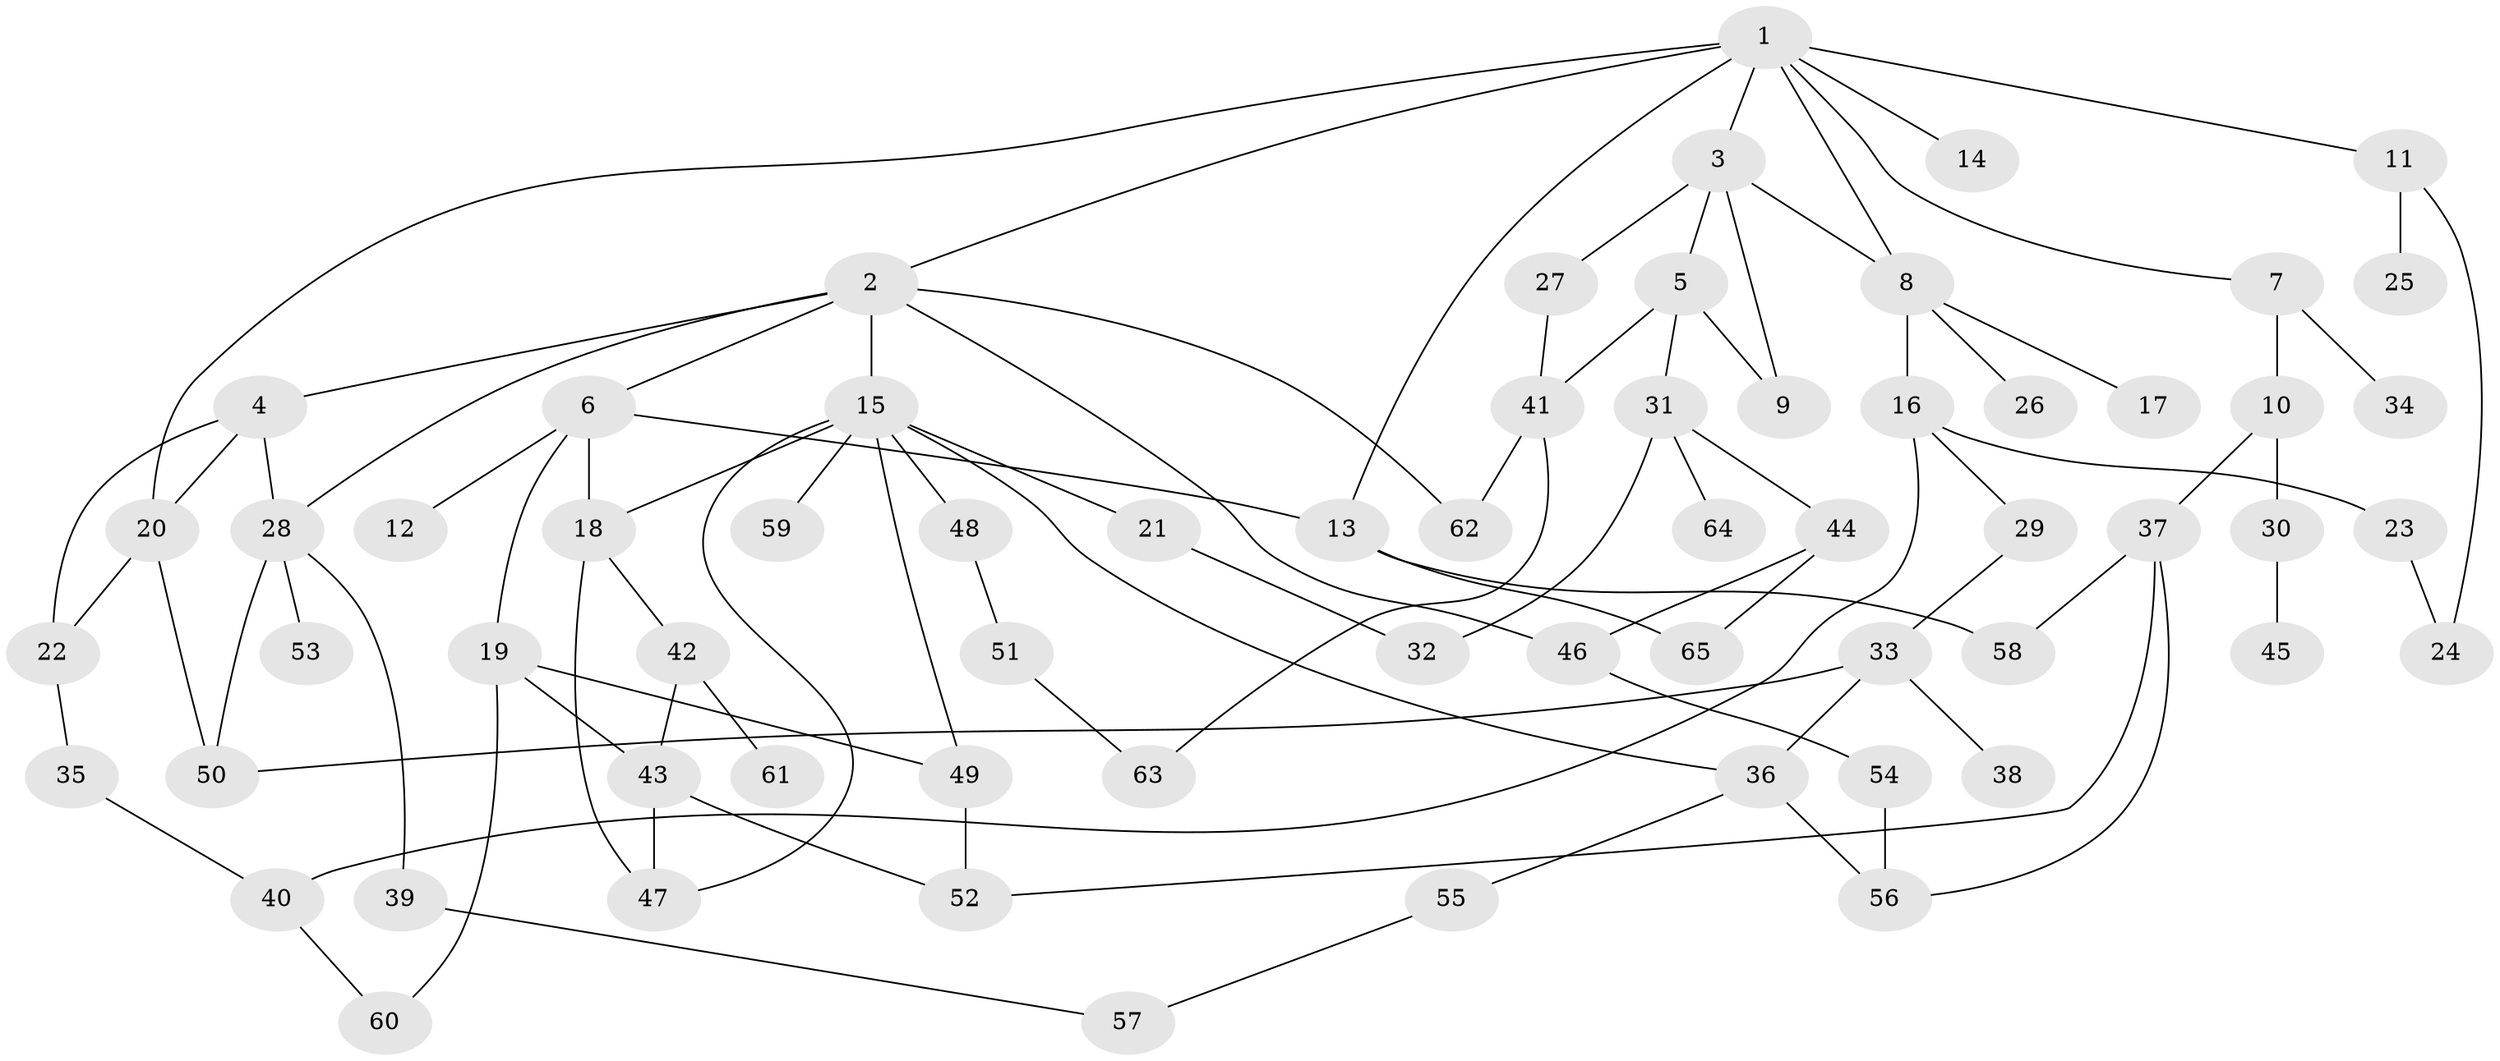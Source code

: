 // Generated by graph-tools (version 1.1) at 2025/34/03/09/25 02:34:17]
// undirected, 65 vertices, 93 edges
graph export_dot {
graph [start="1"]
  node [color=gray90,style=filled];
  1;
  2;
  3;
  4;
  5;
  6;
  7;
  8;
  9;
  10;
  11;
  12;
  13;
  14;
  15;
  16;
  17;
  18;
  19;
  20;
  21;
  22;
  23;
  24;
  25;
  26;
  27;
  28;
  29;
  30;
  31;
  32;
  33;
  34;
  35;
  36;
  37;
  38;
  39;
  40;
  41;
  42;
  43;
  44;
  45;
  46;
  47;
  48;
  49;
  50;
  51;
  52;
  53;
  54;
  55;
  56;
  57;
  58;
  59;
  60;
  61;
  62;
  63;
  64;
  65;
  1 -- 2;
  1 -- 3;
  1 -- 7;
  1 -- 11;
  1 -- 13;
  1 -- 14;
  1 -- 8;
  1 -- 20;
  2 -- 4;
  2 -- 6;
  2 -- 15;
  2 -- 62;
  2 -- 46;
  2 -- 28;
  3 -- 5;
  3 -- 8;
  3 -- 27;
  3 -- 9;
  4 -- 20;
  4 -- 22;
  4 -- 28;
  5 -- 9;
  5 -- 31;
  5 -- 41;
  6 -- 12;
  6 -- 18;
  6 -- 19;
  6 -- 13;
  7 -- 10;
  7 -- 34;
  8 -- 16;
  8 -- 17;
  8 -- 26;
  10 -- 30;
  10 -- 37;
  11 -- 25;
  11 -- 24;
  13 -- 58;
  13 -- 65;
  15 -- 21;
  15 -- 47;
  15 -- 48;
  15 -- 49;
  15 -- 59;
  15 -- 36;
  15 -- 18;
  16 -- 23;
  16 -- 29;
  16 -- 40;
  18 -- 42;
  18 -- 47;
  19 -- 43;
  19 -- 60;
  19 -- 49;
  20 -- 50;
  20 -- 22;
  21 -- 32;
  22 -- 35;
  23 -- 24;
  27 -- 41;
  28 -- 39;
  28 -- 50;
  28 -- 53;
  29 -- 33;
  30 -- 45;
  31 -- 44;
  31 -- 64;
  31 -- 32;
  33 -- 36;
  33 -- 38;
  33 -- 50;
  35 -- 40;
  36 -- 55;
  36 -- 56;
  37 -- 56;
  37 -- 52;
  37 -- 58;
  39 -- 57;
  40 -- 60;
  41 -- 63;
  41 -- 62;
  42 -- 61;
  42 -- 43;
  43 -- 47;
  43 -- 52;
  44 -- 46;
  44 -- 65;
  46 -- 54;
  48 -- 51;
  49 -- 52;
  51 -- 63;
  54 -- 56;
  55 -- 57;
}
